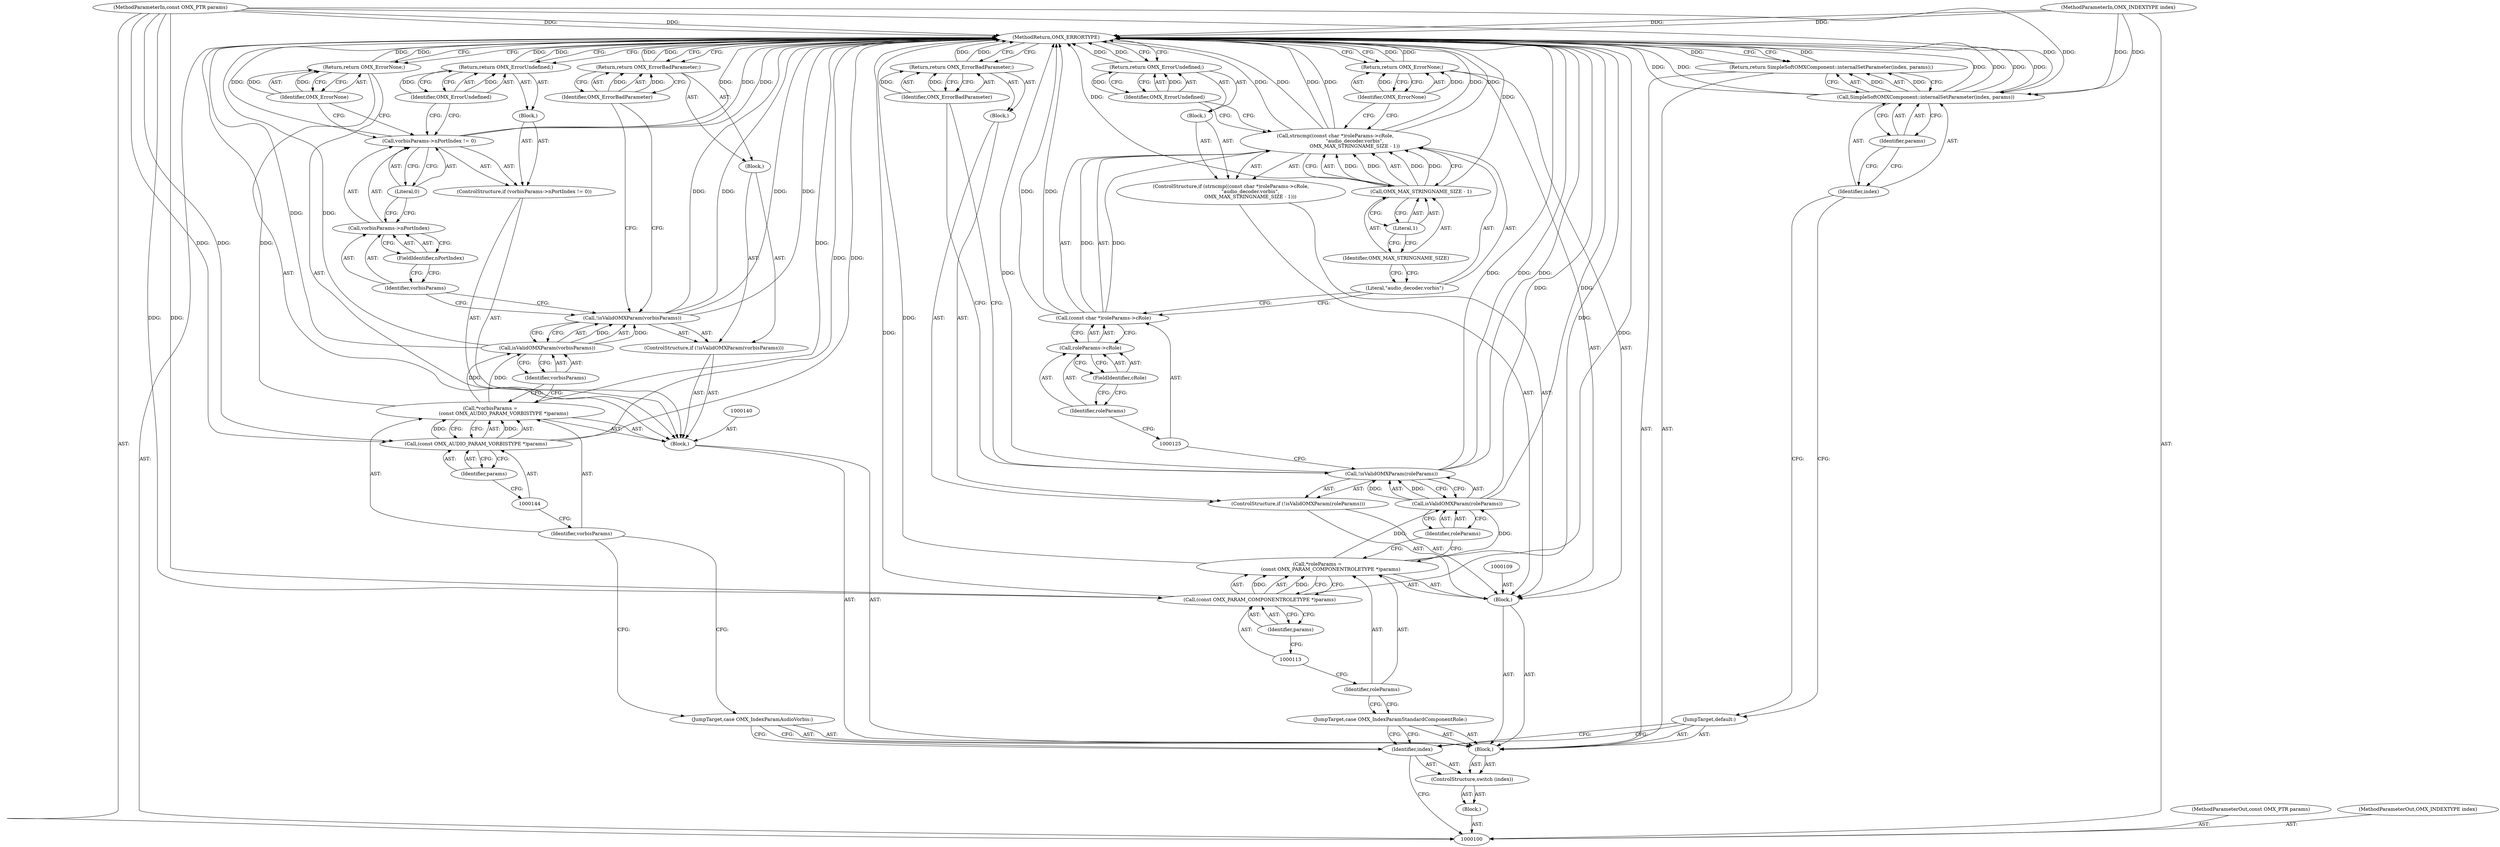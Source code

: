 digraph "0_Android_295c883fe3105b19bcd0f9e07d54c6b589fc5bff_35" {
"1000169" [label="(MethodReturn,OMX_ERRORTYPE)"];
"1000115" [label="(ControlStructure,if (!isValidOMXParam(roleParams)))"];
"1000116" [label="(Call,!isValidOMXParam(roleParams))"];
"1000117" [label="(Call,isValidOMXParam(roleParams))"];
"1000118" [label="(Identifier,roleParams)"];
"1000119" [label="(Block,)"];
"1000120" [label="(Return,return OMX_ErrorBadParameter;)"];
"1000121" [label="(Identifier,OMX_ErrorBadParameter)"];
"1000122" [label="(ControlStructure,if (strncmp((const char *)roleParams->cRole,\n                         \"audio_decoder.vorbis\",\n                         OMX_MAX_STRINGNAME_SIZE - 1)))"];
"1000123" [label="(Call,strncmp((const char *)roleParams->cRole,\n                         \"audio_decoder.vorbis\",\n                         OMX_MAX_STRINGNAME_SIZE - 1))"];
"1000124" [label="(Call,(const char *)roleParams->cRole)"];
"1000126" [label="(Call,roleParams->cRole)"];
"1000127" [label="(Identifier,roleParams)"];
"1000128" [label="(FieldIdentifier,cRole)"];
"1000129" [label="(Literal,\"audio_decoder.vorbis\")"];
"1000130" [label="(Call,OMX_MAX_STRINGNAME_SIZE - 1)"];
"1000131" [label="(Identifier,OMX_MAX_STRINGNAME_SIZE)"];
"1000132" [label="(Literal,1)"];
"1000133" [label="(Block,)"];
"1000134" [label="(Return,return OMX_ErrorUndefined;)"];
"1000135" [label="(Identifier,OMX_ErrorUndefined)"];
"1000102" [label="(MethodParameterIn,const OMX_PTR params)"];
"1000225" [label="(MethodParameterOut,const OMX_PTR params)"];
"1000103" [label="(Block,)"];
"1000101" [label="(MethodParameterIn,OMX_INDEXTYPE index)"];
"1000224" [label="(MethodParameterOut,OMX_INDEXTYPE index)"];
"1000136" [label="(Return,return OMX_ErrorNone;)"];
"1000137" [label="(Identifier,OMX_ErrorNone)"];
"1000138" [label="(JumpTarget,case OMX_IndexParamAudioVorbis:)"];
"1000139" [label="(Block,)"];
"1000141" [label="(Call,*vorbisParams =\n                 (const OMX_AUDIO_PARAM_VORBISTYPE *)params)"];
"1000142" [label="(Identifier,vorbisParams)"];
"1000143" [label="(Call,(const OMX_AUDIO_PARAM_VORBISTYPE *)params)"];
"1000145" [label="(Identifier,params)"];
"1000146" [label="(ControlStructure,if (!isValidOMXParam(vorbisParams)))"];
"1000147" [label="(Call,!isValidOMXParam(vorbisParams))"];
"1000148" [label="(Call,isValidOMXParam(vorbisParams))"];
"1000149" [label="(Identifier,vorbisParams)"];
"1000150" [label="(Block,)"];
"1000104" [label="(ControlStructure,switch (index))"];
"1000106" [label="(Block,)"];
"1000105" [label="(Identifier,index)"];
"1000151" [label="(Return,return OMX_ErrorBadParameter;)"];
"1000152" [label="(Identifier,OMX_ErrorBadParameter)"];
"1000153" [label="(ControlStructure,if (vorbisParams->nPortIndex != 0))"];
"1000154" [label="(Call,vorbisParams->nPortIndex != 0)"];
"1000155" [label="(Call,vorbisParams->nPortIndex)"];
"1000156" [label="(Identifier,vorbisParams)"];
"1000157" [label="(FieldIdentifier,nPortIndex)"];
"1000158" [label="(Literal,0)"];
"1000159" [label="(Block,)"];
"1000160" [label="(Return,return OMX_ErrorUndefined;)"];
"1000161" [label="(Identifier,OMX_ErrorUndefined)"];
"1000162" [label="(Return,return OMX_ErrorNone;)"];
"1000163" [label="(Identifier,OMX_ErrorNone)"];
"1000107" [label="(JumpTarget,case OMX_IndexParamStandardComponentRole:)"];
"1000164" [label="(JumpTarget,default:)"];
"1000165" [label="(Return,return SimpleSoftOMXComponent::internalSetParameter(index, params);)"];
"1000167" [label="(Identifier,index)"];
"1000168" [label="(Identifier,params)"];
"1000166" [label="(Call,SimpleSoftOMXComponent::internalSetParameter(index, params))"];
"1000108" [label="(Block,)"];
"1000110" [label="(Call,*roleParams =\n                 (const OMX_PARAM_COMPONENTROLETYPE *)params)"];
"1000111" [label="(Identifier,roleParams)"];
"1000112" [label="(Call,(const OMX_PARAM_COMPONENTROLETYPE *)params)"];
"1000114" [label="(Identifier,params)"];
"1000169" -> "1000100"  [label="AST: "];
"1000169" -> "1000120"  [label="CFG: "];
"1000169" -> "1000134"  [label="CFG: "];
"1000169" -> "1000136"  [label="CFG: "];
"1000169" -> "1000151"  [label="CFG: "];
"1000169" -> "1000160"  [label="CFG: "];
"1000169" -> "1000162"  [label="CFG: "];
"1000169" -> "1000165"  [label="CFG: "];
"1000136" -> "1000169"  [label="DDG: "];
"1000116" -> "1000169"  [label="DDG: "];
"1000116" -> "1000169"  [label="DDG: "];
"1000112" -> "1000169"  [label="DDG: "];
"1000166" -> "1000169"  [label="DDG: "];
"1000166" -> "1000169"  [label="DDG: "];
"1000166" -> "1000169"  [label="DDG: "];
"1000117" -> "1000169"  [label="DDG: "];
"1000154" -> "1000169"  [label="DDG: "];
"1000154" -> "1000169"  [label="DDG: "];
"1000123" -> "1000169"  [label="DDG: "];
"1000123" -> "1000169"  [label="DDG: "];
"1000123" -> "1000169"  [label="DDG: "];
"1000124" -> "1000169"  [label="DDG: "];
"1000148" -> "1000169"  [label="DDG: "];
"1000147" -> "1000169"  [label="DDG: "];
"1000147" -> "1000169"  [label="DDG: "];
"1000102" -> "1000169"  [label="DDG: "];
"1000110" -> "1000169"  [label="DDG: "];
"1000101" -> "1000169"  [label="DDG: "];
"1000141" -> "1000169"  [label="DDG: "];
"1000143" -> "1000169"  [label="DDG: "];
"1000130" -> "1000169"  [label="DDG: "];
"1000165" -> "1000169"  [label="DDG: "];
"1000134" -> "1000169"  [label="DDG: "];
"1000120" -> "1000169"  [label="DDG: "];
"1000162" -> "1000169"  [label="DDG: "];
"1000151" -> "1000169"  [label="DDG: "];
"1000160" -> "1000169"  [label="DDG: "];
"1000115" -> "1000108"  [label="AST: "];
"1000116" -> "1000115"  [label="AST: "];
"1000119" -> "1000115"  [label="AST: "];
"1000116" -> "1000115"  [label="AST: "];
"1000116" -> "1000117"  [label="CFG: "];
"1000117" -> "1000116"  [label="AST: "];
"1000121" -> "1000116"  [label="CFG: "];
"1000125" -> "1000116"  [label="CFG: "];
"1000116" -> "1000169"  [label="DDG: "];
"1000116" -> "1000169"  [label="DDG: "];
"1000117" -> "1000116"  [label="DDG: "];
"1000117" -> "1000116"  [label="AST: "];
"1000117" -> "1000118"  [label="CFG: "];
"1000118" -> "1000117"  [label="AST: "];
"1000116" -> "1000117"  [label="CFG: "];
"1000117" -> "1000169"  [label="DDG: "];
"1000117" -> "1000116"  [label="DDG: "];
"1000110" -> "1000117"  [label="DDG: "];
"1000118" -> "1000117"  [label="AST: "];
"1000118" -> "1000110"  [label="CFG: "];
"1000117" -> "1000118"  [label="CFG: "];
"1000119" -> "1000115"  [label="AST: "];
"1000120" -> "1000119"  [label="AST: "];
"1000120" -> "1000119"  [label="AST: "];
"1000120" -> "1000121"  [label="CFG: "];
"1000121" -> "1000120"  [label="AST: "];
"1000169" -> "1000120"  [label="CFG: "];
"1000120" -> "1000169"  [label="DDG: "];
"1000121" -> "1000120"  [label="DDG: "];
"1000121" -> "1000120"  [label="AST: "];
"1000121" -> "1000116"  [label="CFG: "];
"1000120" -> "1000121"  [label="CFG: "];
"1000121" -> "1000120"  [label="DDG: "];
"1000122" -> "1000108"  [label="AST: "];
"1000123" -> "1000122"  [label="AST: "];
"1000133" -> "1000122"  [label="AST: "];
"1000123" -> "1000122"  [label="AST: "];
"1000123" -> "1000130"  [label="CFG: "];
"1000124" -> "1000123"  [label="AST: "];
"1000129" -> "1000123"  [label="AST: "];
"1000130" -> "1000123"  [label="AST: "];
"1000135" -> "1000123"  [label="CFG: "];
"1000137" -> "1000123"  [label="CFG: "];
"1000123" -> "1000169"  [label="DDG: "];
"1000123" -> "1000169"  [label="DDG: "];
"1000123" -> "1000169"  [label="DDG: "];
"1000124" -> "1000123"  [label="DDG: "];
"1000130" -> "1000123"  [label="DDG: "];
"1000130" -> "1000123"  [label="DDG: "];
"1000124" -> "1000123"  [label="AST: "];
"1000124" -> "1000126"  [label="CFG: "];
"1000125" -> "1000124"  [label="AST: "];
"1000126" -> "1000124"  [label="AST: "];
"1000129" -> "1000124"  [label="CFG: "];
"1000124" -> "1000169"  [label="DDG: "];
"1000124" -> "1000123"  [label="DDG: "];
"1000126" -> "1000124"  [label="AST: "];
"1000126" -> "1000128"  [label="CFG: "];
"1000127" -> "1000126"  [label="AST: "];
"1000128" -> "1000126"  [label="AST: "];
"1000124" -> "1000126"  [label="CFG: "];
"1000127" -> "1000126"  [label="AST: "];
"1000127" -> "1000125"  [label="CFG: "];
"1000128" -> "1000127"  [label="CFG: "];
"1000128" -> "1000126"  [label="AST: "];
"1000128" -> "1000127"  [label="CFG: "];
"1000126" -> "1000128"  [label="CFG: "];
"1000129" -> "1000123"  [label="AST: "];
"1000129" -> "1000124"  [label="CFG: "];
"1000131" -> "1000129"  [label="CFG: "];
"1000130" -> "1000123"  [label="AST: "];
"1000130" -> "1000132"  [label="CFG: "];
"1000131" -> "1000130"  [label="AST: "];
"1000132" -> "1000130"  [label="AST: "];
"1000123" -> "1000130"  [label="CFG: "];
"1000130" -> "1000169"  [label="DDG: "];
"1000130" -> "1000123"  [label="DDG: "];
"1000130" -> "1000123"  [label="DDG: "];
"1000131" -> "1000130"  [label="AST: "];
"1000131" -> "1000129"  [label="CFG: "];
"1000132" -> "1000131"  [label="CFG: "];
"1000132" -> "1000130"  [label="AST: "];
"1000132" -> "1000131"  [label="CFG: "];
"1000130" -> "1000132"  [label="CFG: "];
"1000133" -> "1000122"  [label="AST: "];
"1000134" -> "1000133"  [label="AST: "];
"1000134" -> "1000133"  [label="AST: "];
"1000134" -> "1000135"  [label="CFG: "];
"1000135" -> "1000134"  [label="AST: "];
"1000169" -> "1000134"  [label="CFG: "];
"1000134" -> "1000169"  [label="DDG: "];
"1000135" -> "1000134"  [label="DDG: "];
"1000135" -> "1000134"  [label="AST: "];
"1000135" -> "1000123"  [label="CFG: "];
"1000134" -> "1000135"  [label="CFG: "];
"1000135" -> "1000134"  [label="DDG: "];
"1000102" -> "1000100"  [label="AST: "];
"1000102" -> "1000169"  [label="DDG: "];
"1000102" -> "1000112"  [label="DDG: "];
"1000102" -> "1000143"  [label="DDG: "];
"1000102" -> "1000166"  [label="DDG: "];
"1000225" -> "1000100"  [label="AST: "];
"1000103" -> "1000100"  [label="AST: "];
"1000104" -> "1000103"  [label="AST: "];
"1000101" -> "1000100"  [label="AST: "];
"1000101" -> "1000169"  [label="DDG: "];
"1000101" -> "1000166"  [label="DDG: "];
"1000224" -> "1000100"  [label="AST: "];
"1000136" -> "1000108"  [label="AST: "];
"1000136" -> "1000137"  [label="CFG: "];
"1000137" -> "1000136"  [label="AST: "];
"1000169" -> "1000136"  [label="CFG: "];
"1000136" -> "1000169"  [label="DDG: "];
"1000137" -> "1000136"  [label="DDG: "];
"1000137" -> "1000136"  [label="AST: "];
"1000137" -> "1000123"  [label="CFG: "];
"1000136" -> "1000137"  [label="CFG: "];
"1000137" -> "1000136"  [label="DDG: "];
"1000138" -> "1000106"  [label="AST: "];
"1000138" -> "1000105"  [label="CFG: "];
"1000142" -> "1000138"  [label="CFG: "];
"1000139" -> "1000106"  [label="AST: "];
"1000140" -> "1000139"  [label="AST: "];
"1000141" -> "1000139"  [label="AST: "];
"1000146" -> "1000139"  [label="AST: "];
"1000153" -> "1000139"  [label="AST: "];
"1000162" -> "1000139"  [label="AST: "];
"1000141" -> "1000139"  [label="AST: "];
"1000141" -> "1000143"  [label="CFG: "];
"1000142" -> "1000141"  [label="AST: "];
"1000143" -> "1000141"  [label="AST: "];
"1000149" -> "1000141"  [label="CFG: "];
"1000141" -> "1000169"  [label="DDG: "];
"1000143" -> "1000141"  [label="DDG: "];
"1000141" -> "1000148"  [label="DDG: "];
"1000142" -> "1000141"  [label="AST: "];
"1000142" -> "1000138"  [label="CFG: "];
"1000144" -> "1000142"  [label="CFG: "];
"1000143" -> "1000141"  [label="AST: "];
"1000143" -> "1000145"  [label="CFG: "];
"1000144" -> "1000143"  [label="AST: "];
"1000145" -> "1000143"  [label="AST: "];
"1000141" -> "1000143"  [label="CFG: "];
"1000143" -> "1000169"  [label="DDG: "];
"1000143" -> "1000141"  [label="DDG: "];
"1000102" -> "1000143"  [label="DDG: "];
"1000145" -> "1000143"  [label="AST: "];
"1000145" -> "1000144"  [label="CFG: "];
"1000143" -> "1000145"  [label="CFG: "];
"1000146" -> "1000139"  [label="AST: "];
"1000147" -> "1000146"  [label="AST: "];
"1000150" -> "1000146"  [label="AST: "];
"1000147" -> "1000146"  [label="AST: "];
"1000147" -> "1000148"  [label="CFG: "];
"1000148" -> "1000147"  [label="AST: "];
"1000152" -> "1000147"  [label="CFG: "];
"1000156" -> "1000147"  [label="CFG: "];
"1000147" -> "1000169"  [label="DDG: "];
"1000147" -> "1000169"  [label="DDG: "];
"1000148" -> "1000147"  [label="DDG: "];
"1000148" -> "1000147"  [label="AST: "];
"1000148" -> "1000149"  [label="CFG: "];
"1000149" -> "1000148"  [label="AST: "];
"1000147" -> "1000148"  [label="CFG: "];
"1000148" -> "1000169"  [label="DDG: "];
"1000148" -> "1000147"  [label="DDG: "];
"1000141" -> "1000148"  [label="DDG: "];
"1000149" -> "1000148"  [label="AST: "];
"1000149" -> "1000141"  [label="CFG: "];
"1000148" -> "1000149"  [label="CFG: "];
"1000150" -> "1000146"  [label="AST: "];
"1000151" -> "1000150"  [label="AST: "];
"1000104" -> "1000103"  [label="AST: "];
"1000105" -> "1000104"  [label="AST: "];
"1000106" -> "1000104"  [label="AST: "];
"1000106" -> "1000104"  [label="AST: "];
"1000107" -> "1000106"  [label="AST: "];
"1000108" -> "1000106"  [label="AST: "];
"1000138" -> "1000106"  [label="AST: "];
"1000139" -> "1000106"  [label="AST: "];
"1000164" -> "1000106"  [label="AST: "];
"1000165" -> "1000106"  [label="AST: "];
"1000105" -> "1000104"  [label="AST: "];
"1000105" -> "1000100"  [label="CFG: "];
"1000107" -> "1000105"  [label="CFG: "];
"1000138" -> "1000105"  [label="CFG: "];
"1000164" -> "1000105"  [label="CFG: "];
"1000151" -> "1000150"  [label="AST: "];
"1000151" -> "1000152"  [label="CFG: "];
"1000152" -> "1000151"  [label="AST: "];
"1000169" -> "1000151"  [label="CFG: "];
"1000151" -> "1000169"  [label="DDG: "];
"1000152" -> "1000151"  [label="DDG: "];
"1000152" -> "1000151"  [label="AST: "];
"1000152" -> "1000147"  [label="CFG: "];
"1000151" -> "1000152"  [label="CFG: "];
"1000152" -> "1000151"  [label="DDG: "];
"1000153" -> "1000139"  [label="AST: "];
"1000154" -> "1000153"  [label="AST: "];
"1000159" -> "1000153"  [label="AST: "];
"1000154" -> "1000153"  [label="AST: "];
"1000154" -> "1000158"  [label="CFG: "];
"1000155" -> "1000154"  [label="AST: "];
"1000158" -> "1000154"  [label="AST: "];
"1000161" -> "1000154"  [label="CFG: "];
"1000163" -> "1000154"  [label="CFG: "];
"1000154" -> "1000169"  [label="DDG: "];
"1000154" -> "1000169"  [label="DDG: "];
"1000155" -> "1000154"  [label="AST: "];
"1000155" -> "1000157"  [label="CFG: "];
"1000156" -> "1000155"  [label="AST: "];
"1000157" -> "1000155"  [label="AST: "];
"1000158" -> "1000155"  [label="CFG: "];
"1000156" -> "1000155"  [label="AST: "];
"1000156" -> "1000147"  [label="CFG: "];
"1000157" -> "1000156"  [label="CFG: "];
"1000157" -> "1000155"  [label="AST: "];
"1000157" -> "1000156"  [label="CFG: "];
"1000155" -> "1000157"  [label="CFG: "];
"1000158" -> "1000154"  [label="AST: "];
"1000158" -> "1000155"  [label="CFG: "];
"1000154" -> "1000158"  [label="CFG: "];
"1000159" -> "1000153"  [label="AST: "];
"1000160" -> "1000159"  [label="AST: "];
"1000160" -> "1000159"  [label="AST: "];
"1000160" -> "1000161"  [label="CFG: "];
"1000161" -> "1000160"  [label="AST: "];
"1000169" -> "1000160"  [label="CFG: "];
"1000160" -> "1000169"  [label="DDG: "];
"1000161" -> "1000160"  [label="DDG: "];
"1000161" -> "1000160"  [label="AST: "];
"1000161" -> "1000154"  [label="CFG: "];
"1000160" -> "1000161"  [label="CFG: "];
"1000161" -> "1000160"  [label="DDG: "];
"1000162" -> "1000139"  [label="AST: "];
"1000162" -> "1000163"  [label="CFG: "];
"1000163" -> "1000162"  [label="AST: "];
"1000169" -> "1000162"  [label="CFG: "];
"1000162" -> "1000169"  [label="DDG: "];
"1000163" -> "1000162"  [label="DDG: "];
"1000163" -> "1000162"  [label="AST: "];
"1000163" -> "1000154"  [label="CFG: "];
"1000162" -> "1000163"  [label="CFG: "];
"1000163" -> "1000162"  [label="DDG: "];
"1000107" -> "1000106"  [label="AST: "];
"1000107" -> "1000105"  [label="CFG: "];
"1000111" -> "1000107"  [label="CFG: "];
"1000164" -> "1000106"  [label="AST: "];
"1000164" -> "1000105"  [label="CFG: "];
"1000167" -> "1000164"  [label="CFG: "];
"1000165" -> "1000106"  [label="AST: "];
"1000165" -> "1000166"  [label="CFG: "];
"1000166" -> "1000165"  [label="AST: "];
"1000169" -> "1000165"  [label="CFG: "];
"1000165" -> "1000169"  [label="DDG: "];
"1000166" -> "1000165"  [label="DDG: "];
"1000167" -> "1000166"  [label="AST: "];
"1000167" -> "1000164"  [label="CFG: "];
"1000168" -> "1000167"  [label="CFG: "];
"1000168" -> "1000166"  [label="AST: "];
"1000168" -> "1000167"  [label="CFG: "];
"1000166" -> "1000168"  [label="CFG: "];
"1000166" -> "1000165"  [label="AST: "];
"1000166" -> "1000168"  [label="CFG: "];
"1000167" -> "1000166"  [label="AST: "];
"1000168" -> "1000166"  [label="AST: "];
"1000165" -> "1000166"  [label="CFG: "];
"1000166" -> "1000169"  [label="DDG: "];
"1000166" -> "1000169"  [label="DDG: "];
"1000166" -> "1000169"  [label="DDG: "];
"1000166" -> "1000165"  [label="DDG: "];
"1000101" -> "1000166"  [label="DDG: "];
"1000102" -> "1000166"  [label="DDG: "];
"1000108" -> "1000106"  [label="AST: "];
"1000109" -> "1000108"  [label="AST: "];
"1000110" -> "1000108"  [label="AST: "];
"1000115" -> "1000108"  [label="AST: "];
"1000122" -> "1000108"  [label="AST: "];
"1000136" -> "1000108"  [label="AST: "];
"1000110" -> "1000108"  [label="AST: "];
"1000110" -> "1000112"  [label="CFG: "];
"1000111" -> "1000110"  [label="AST: "];
"1000112" -> "1000110"  [label="AST: "];
"1000118" -> "1000110"  [label="CFG: "];
"1000110" -> "1000169"  [label="DDG: "];
"1000112" -> "1000110"  [label="DDG: "];
"1000110" -> "1000117"  [label="DDG: "];
"1000111" -> "1000110"  [label="AST: "];
"1000111" -> "1000107"  [label="CFG: "];
"1000113" -> "1000111"  [label="CFG: "];
"1000112" -> "1000110"  [label="AST: "];
"1000112" -> "1000114"  [label="CFG: "];
"1000113" -> "1000112"  [label="AST: "];
"1000114" -> "1000112"  [label="AST: "];
"1000110" -> "1000112"  [label="CFG: "];
"1000112" -> "1000169"  [label="DDG: "];
"1000112" -> "1000110"  [label="DDG: "];
"1000102" -> "1000112"  [label="DDG: "];
"1000114" -> "1000112"  [label="AST: "];
"1000114" -> "1000113"  [label="CFG: "];
"1000112" -> "1000114"  [label="CFG: "];
}
